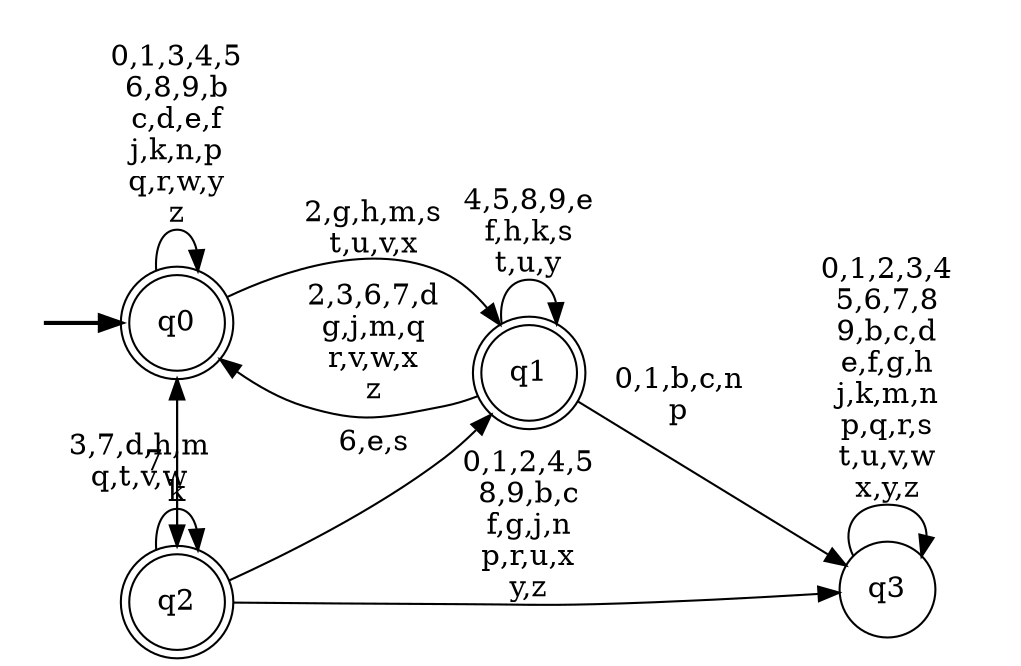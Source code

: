 digraph BlueStar {
__start0 [style = invis, shape = none, label = "", width = 0, height = 0];

rankdir=LR;
size="8,5";

s0 [style="rounded,filled", color="black", fillcolor="white" shape="doublecircle", label="q0"];
s1 [style="rounded,filled", color="black", fillcolor="white" shape="doublecircle", label="q1"];
s2 [style="rounded,filled", color="black", fillcolor="white" shape="doublecircle", label="q2"];
s3 [style="filled", color="black", fillcolor="white" shape="circle", label="q3"];
subgraph cluster_main { 
	graph [pad=".75", ranksep="0.15", nodesep="0.15"];
	 style=invis; 
	__start0 -> s0 [penwidth=2];
}
s0 -> s0 [label="0,1,3,4,5\n6,8,9,b\nc,d,e,f\nj,k,n,p\nq,r,w,y\nz"];
s0 -> s1 [label="2,g,h,m,s\nt,u,v,x"];
s0 -> s2 [label="7"];
s1 -> s0 [label="2,3,6,7,d\ng,j,m,q\nr,v,w,x\nz"];
s1 -> s1 [label="4,5,8,9,e\nf,h,k,s\nt,u,y"];
s1 -> s3 [label="0,1,b,c,n\np"];
s2 -> s0 [label="3,7,d,h,m\nq,t,v,w"];
s2 -> s1 [label="6,e,s"];
s2 -> s2 [label="k"];
s2 -> s3 [label="0,1,2,4,5\n8,9,b,c\nf,g,j,n\np,r,u,x\ny,z"];
s3 -> s3 [label="0,1,2,3,4\n5,6,7,8\n9,b,c,d\ne,f,g,h\nj,k,m,n\np,q,r,s\nt,u,v,w\nx,y,z"];

}